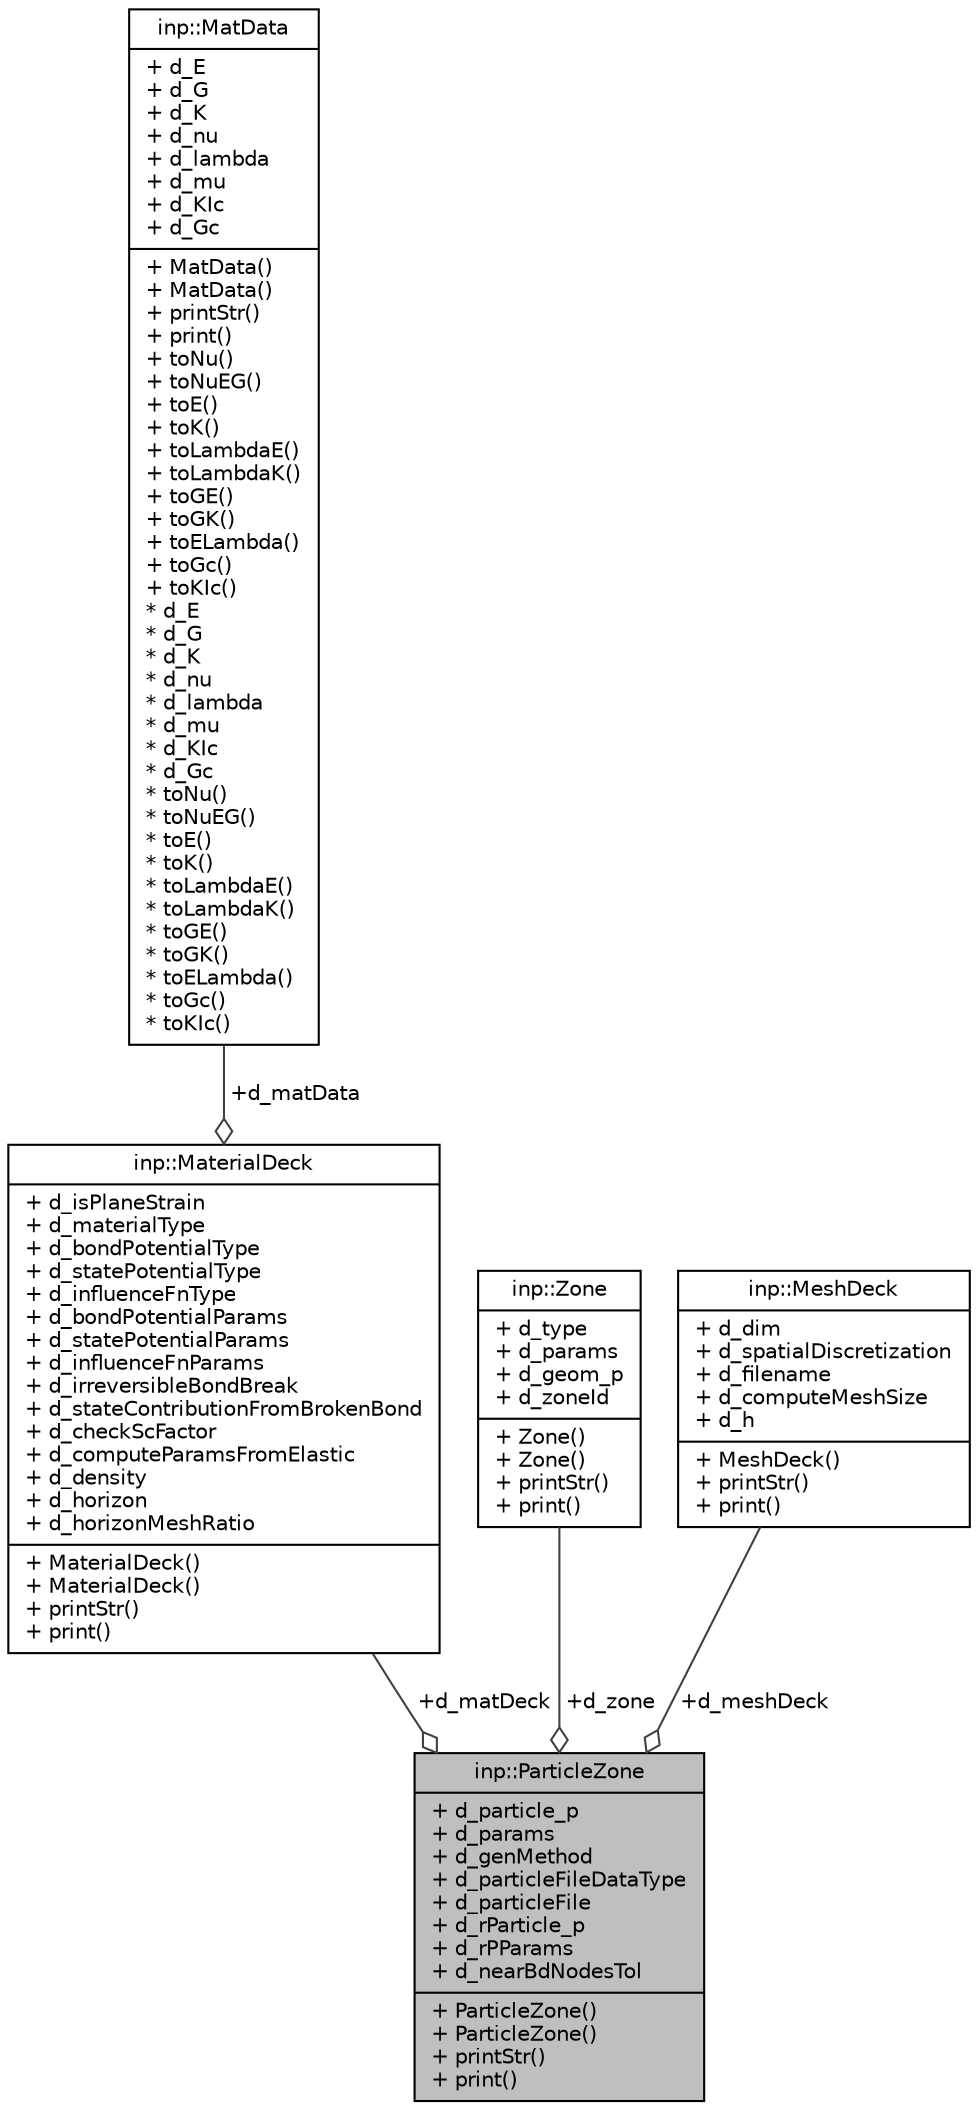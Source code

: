 digraph "inp::ParticleZone"
{
  edge [fontname="Helvetica",fontsize="10",labelfontname="Helvetica",labelfontsize="10"];
  node [fontname="Helvetica",fontsize="10",shape=record];
  Node1 [label="{inp::ParticleZone\n|+ d_particle_p\l+ d_params\l+ d_genMethod\l+ d_particleFileDataType\l+ d_particleFile\l+ d_rParticle_p\l+ d_rPParams\l+ d_nearBdNodesTol\l|+ ParticleZone()\l+ ParticleZone()\l+ printStr()\l+ print()\l}",height=0.2,width=0.4,color="black", fillcolor="grey75", style="filled", fontcolor="black"];
  Node2 -> Node1 [color="grey25",fontsize="10",style="solid",label=" +d_matDeck" ,arrowhead="odiamond",fontname="Helvetica"];
  Node2 [label="{inp::MaterialDeck\n|+ d_isPlaneStrain\l+ d_materialType\l+ d_bondPotentialType\l+ d_statePotentialType\l+ d_influenceFnType\l+ d_bondPotentialParams\l+ d_statePotentialParams\l+ d_influenceFnParams\l+ d_irreversibleBondBreak\l+ d_stateContributionFromBrokenBond\l+ d_checkScFactor\l+ d_computeParamsFromElastic\l+ d_density\l+ d_horizon\l+ d_horizonMeshRatio\l|+ MaterialDeck()\l+ MaterialDeck()\l+ printStr()\l+ print()\l}",height=0.2,width=0.4,color="black", fillcolor="white", style="filled",URL="$structinp_1_1MaterialDeck.html",tooltip="Structure to read and store material related data. "];
  Node3 -> Node2 [color="grey25",fontsize="10",style="solid",label=" +d_matData" ,arrowhead="odiamond",fontname="Helvetica"];
  Node3 [label="{inp::MatData\n|+ d_E\l+ d_G\l+ d_K\l+ d_nu\l+ d_lambda\l+ d_mu\l+ d_KIc\l+ d_Gc\l|+ MatData()\l+ MatData()\l+ printStr()\l+ print()\l+ toNu()\l+ toNuEG()\l+ toE()\l+ toK()\l+ toLambdaE()\l+ toLambdaK()\l+ toGE()\l+ toGK()\l+ toELambda()\l+ toGc()\l+ toKIc()\l* d_E\l* d_G\l* d_K\l* d_nu\l* d_lambda\l* d_mu\l* d_KIc\l* d_Gc\l* toNu()\l* toNuEG()\l* toE()\l* toK()\l* toLambdaE()\l* toLambdaK()\l* toGE()\l* toGK()\l* toELambda()\l* toGc()\l* toKIc()\l}",height=0.2,width=0.4,color="black", fillcolor="white", style="filled",URL="$structinp_1_1MatData.html",tooltip="Structure for elastic properties and fracture properties. "];
  Node4 -> Node1 [color="grey25",fontsize="10",style="solid",label=" +d_zone" ,arrowhead="odiamond",fontname="Helvetica"];
  Node4 [label="{inp::Zone\n|+ d_type\l+ d_params\l+ d_geom_p\l+ d_zoneId\l|+ Zone()\l+ Zone()\l+ printStr()\l+ print()\l}",height=0.2,width=0.4,color="black", fillcolor="white", style="filled",URL="$structinp_1_1Zone.html",tooltip="User-input data for zones. "];
  Node5 -> Node1 [color="grey25",fontsize="10",style="solid",label=" +d_meshDeck" ,arrowhead="odiamond",fontname="Helvetica"];
  Node5 [label="{inp::MeshDeck\n|+ d_dim\l+ d_spatialDiscretization\l+ d_filename\l+ d_computeMeshSize\l+ d_h\l|+ MeshDeck()\l+ printStr()\l+ print()\l}",height=0.2,width=0.4,color="black", fillcolor="white", style="filled",URL="$structinp_1_1MeshDeck.html",tooltip="Structure to read and store mesh related input data. "];
}
